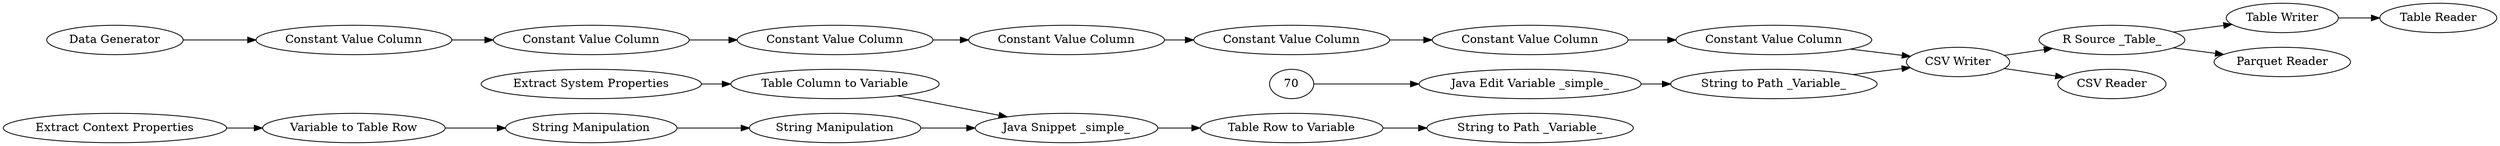 digraph {
	7 [label="Extract System Properties"]
	46 [label="Java Snippet _simple_"]
	47 [label="String Manipulation"]
	48 [label="String Manipulation"]
	54 [label="Table Column to Variable"]
	55 [label="Table Row to Variable"]
	56 [label="Extract Context Properties"]
	57 [label="Variable to Table Row"]
	58 [label="String to Path _Variable_"]
	81 [label="Java Edit Variable _simple_"]
	82 [label="Data Generator"]
	84 [label="R Source _Table_"]
	94 [label="String to Path _Variable_"]
	95 [label="CSV Writer"]
	97 [label="Constant Value Column"]
	98 [label="Constant Value Column"]
	99 [label="Constant Value Column"]
	100 [label="Constant Value Column"]
	101 [label="Constant Value Column"]
	102 [label="Constant Value Column"]
	103 [label="CSV Reader"]
	104 [label="Constant Value Column"]
	105 [label="Table Writer"]
	106 [label="Table Reader"]
	107 [label="Parquet Reader"]
	7 -> 54
	46 -> 55
	47 -> 46
	48 -> 47
	54 -> 46
	55 -> 58
	56 -> 57
	57 -> 48
	70 -> 81
	81 -> 94
	82 -> 97
	84 -> 105
	84 -> 107
	94 -> 95
	95 -> 84
	95 -> 103
	97 -> 98
	98 -> 99
	99 -> 100
	100 -> 101
	101 -> 102
	102 -> 104
	104 -> 95
	105 -> 106
	rankdir=LR
}
